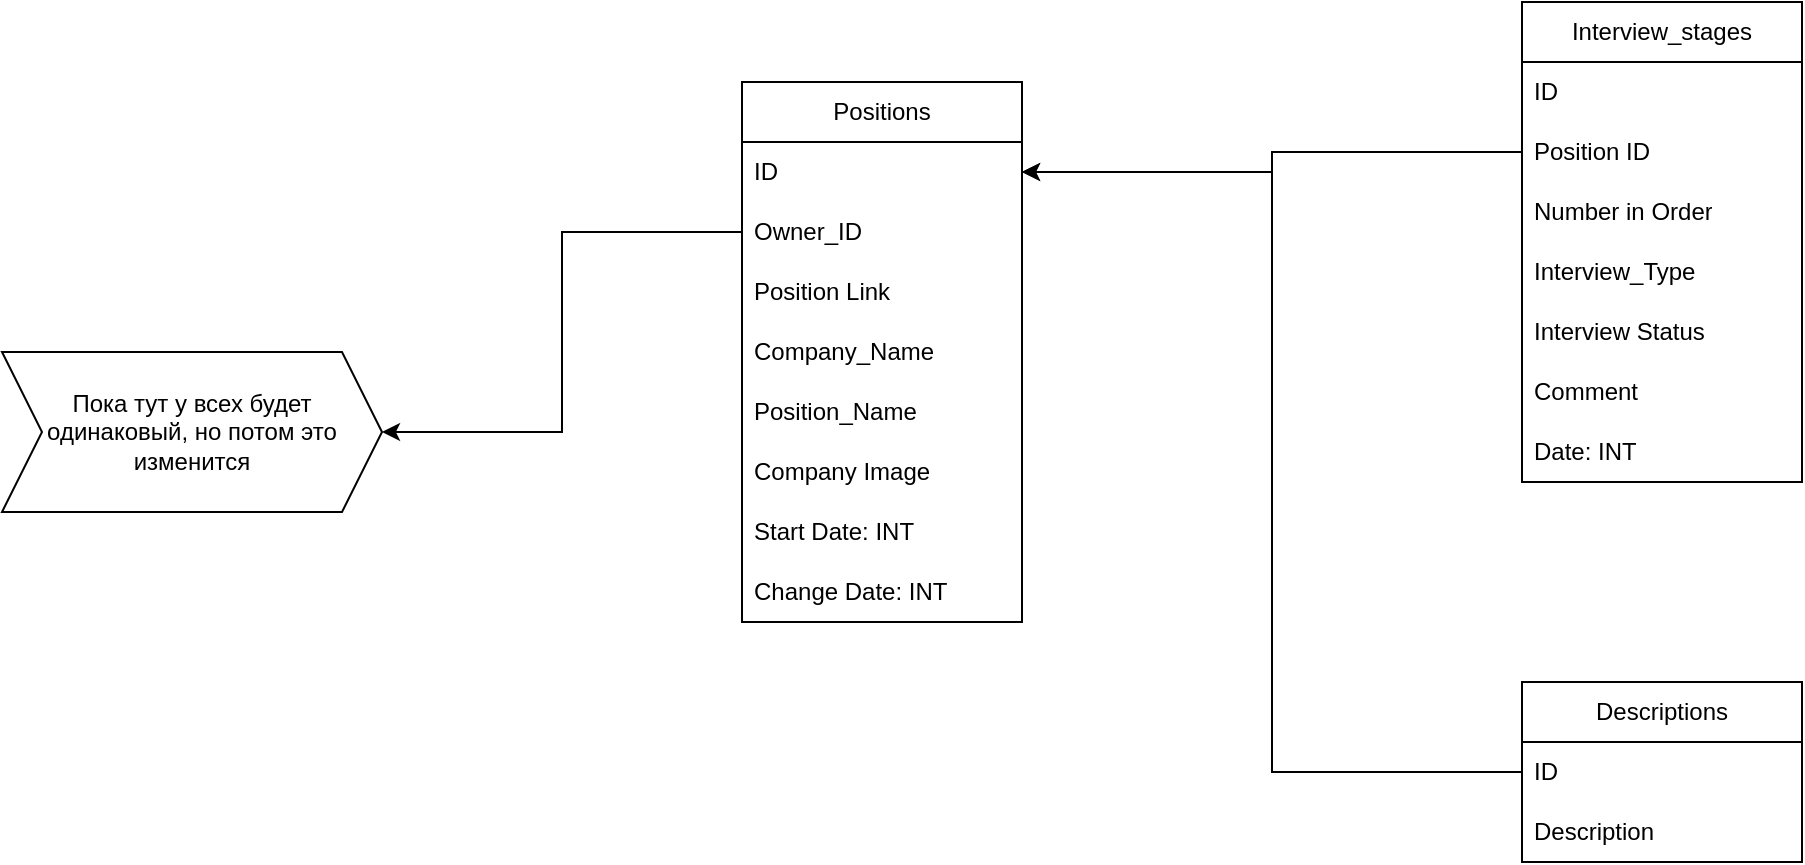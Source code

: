 <mxfile version="21.7.4" type="github">
  <diagram name="Страница — 1" id="JBfNgDBpth_-0yW9HTzY">
    <mxGraphModel dx="2501" dy="758" grid="1" gridSize="10" guides="1" tooltips="1" connect="1" arrows="1" fold="1" page="1" pageScale="1" pageWidth="827" pageHeight="1169" math="0" shadow="0">
      <root>
        <mxCell id="0" />
        <mxCell id="1" parent="0" />
        <mxCell id="GcCEw2OKkjjJGk0Dlv0A-1" value="Positions" style="swimlane;fontStyle=0;childLayout=stackLayout;horizontal=1;startSize=30;horizontalStack=0;resizeParent=1;resizeParentMax=0;resizeLast=0;collapsible=1;marginBottom=0;whiteSpace=wrap;html=1;" parent="1" vertex="1">
          <mxGeometry x="-10" y="70" width="140" height="270" as="geometry">
            <mxRectangle x="110" y="170" width="60" height="30" as="alternateBounds" />
          </mxGeometry>
        </mxCell>
        <mxCell id="GcCEw2OKkjjJGk0Dlv0A-2" value="ID" style="text;strokeColor=none;fillColor=none;align=left;verticalAlign=middle;spacingLeft=4;spacingRight=4;overflow=hidden;points=[[0,0.5],[1,0.5]];portConstraint=eastwest;rotatable=0;whiteSpace=wrap;html=1;" parent="GcCEw2OKkjjJGk0Dlv0A-1" vertex="1">
          <mxGeometry y="30" width="140" height="30" as="geometry" />
        </mxCell>
        <mxCell id="GcCEw2OKkjjJGk0Dlv0A-3" value="Owner_ID" style="text;strokeColor=none;fillColor=none;align=left;verticalAlign=middle;spacingLeft=4;spacingRight=4;overflow=hidden;points=[[0,0.5],[1,0.5]];portConstraint=eastwest;rotatable=0;whiteSpace=wrap;html=1;" parent="GcCEw2OKkjjJGk0Dlv0A-1" vertex="1">
          <mxGeometry y="60" width="140" height="30" as="geometry" />
        </mxCell>
        <mxCell id="Vl4LHNjb8i_QOGk0CzA--2" value="Position Link" style="text;strokeColor=none;fillColor=none;align=left;verticalAlign=middle;spacingLeft=4;spacingRight=4;overflow=hidden;points=[[0,0.5],[1,0.5]];portConstraint=eastwest;rotatable=0;whiteSpace=wrap;html=1;" parent="GcCEw2OKkjjJGk0Dlv0A-1" vertex="1">
          <mxGeometry y="90" width="140" height="30" as="geometry" />
        </mxCell>
        <mxCell id="GcCEw2OKkjjJGk0Dlv0A-4" value="Company_Name" style="text;strokeColor=none;fillColor=none;align=left;verticalAlign=middle;spacingLeft=4;spacingRight=4;overflow=hidden;points=[[0,0.5],[1,0.5]];portConstraint=eastwest;rotatable=0;whiteSpace=wrap;html=1;" parent="GcCEw2OKkjjJGk0Dlv0A-1" vertex="1">
          <mxGeometry y="120" width="140" height="30" as="geometry" />
        </mxCell>
        <mxCell id="GcCEw2OKkjjJGk0Dlv0A-10" value="Position_Name" style="text;strokeColor=none;fillColor=none;align=left;verticalAlign=middle;spacingLeft=4;spacingRight=4;overflow=hidden;points=[[0,0.5],[1,0.5]];portConstraint=eastwest;rotatable=0;whiteSpace=wrap;html=1;" parent="GcCEw2OKkjjJGk0Dlv0A-1" vertex="1">
          <mxGeometry y="150" width="140" height="30" as="geometry" />
        </mxCell>
        <mxCell id="tCqBOlEYTYnKAPC-Y1PE-1" value="Company Image" style="text;strokeColor=none;fillColor=none;align=left;verticalAlign=middle;spacingLeft=4;spacingRight=4;overflow=hidden;points=[[0,0.5],[1,0.5]];portConstraint=eastwest;rotatable=0;whiteSpace=wrap;html=1;" vertex="1" parent="GcCEw2OKkjjJGk0Dlv0A-1">
          <mxGeometry y="180" width="140" height="30" as="geometry" />
        </mxCell>
        <mxCell id="Vl4LHNjb8i_QOGk0CzA--3" value="Start Date: INT" style="text;strokeColor=none;fillColor=none;align=left;verticalAlign=middle;spacingLeft=4;spacingRight=4;overflow=hidden;points=[[0,0.5],[1,0.5]];portConstraint=eastwest;rotatable=0;whiteSpace=wrap;html=1;" parent="GcCEw2OKkjjJGk0Dlv0A-1" vertex="1">
          <mxGeometry y="210" width="140" height="30" as="geometry" />
        </mxCell>
        <mxCell id="Vl4LHNjb8i_QOGk0CzA--4" value="Change Date: INT" style="text;strokeColor=none;fillColor=none;align=left;verticalAlign=middle;spacingLeft=4;spacingRight=4;overflow=hidden;points=[[0,0.5],[1,0.5]];portConstraint=eastwest;rotatable=0;whiteSpace=wrap;html=1;" parent="GcCEw2OKkjjJGk0Dlv0A-1" vertex="1">
          <mxGeometry y="240" width="140" height="30" as="geometry" />
        </mxCell>
        <mxCell id="GcCEw2OKkjjJGk0Dlv0A-11" value="Interview_stages" style="swimlane;fontStyle=0;childLayout=stackLayout;horizontal=1;startSize=30;horizontalStack=0;resizeParent=1;resizeParentMax=0;resizeLast=0;collapsible=1;marginBottom=0;whiteSpace=wrap;html=1;" parent="1" vertex="1">
          <mxGeometry x="380" y="30" width="140" height="240" as="geometry" />
        </mxCell>
        <mxCell id="GcCEw2OKkjjJGk0Dlv0A-12" value="ID" style="text;strokeColor=none;fillColor=none;align=left;verticalAlign=middle;spacingLeft=4;spacingRight=4;overflow=hidden;points=[[0,0.5],[1,0.5]];portConstraint=eastwest;rotatable=0;whiteSpace=wrap;html=1;" parent="GcCEw2OKkjjJGk0Dlv0A-11" vertex="1">
          <mxGeometry y="30" width="140" height="30" as="geometry" />
        </mxCell>
        <mxCell id="GcCEw2OKkjjJGk0Dlv0A-15" value="Position ID" style="text;strokeColor=none;fillColor=none;align=left;verticalAlign=middle;spacingLeft=4;spacingRight=4;overflow=hidden;points=[[0,0.5],[1,0.5]];portConstraint=eastwest;rotatable=0;whiteSpace=wrap;html=1;" parent="GcCEw2OKkjjJGk0Dlv0A-11" vertex="1">
          <mxGeometry y="60" width="140" height="30" as="geometry" />
        </mxCell>
        <mxCell id="GcCEw2OKkjjJGk0Dlv0A-14" value="Number in Order" style="text;strokeColor=none;fillColor=none;align=left;verticalAlign=middle;spacingLeft=4;spacingRight=4;overflow=hidden;points=[[0,0.5],[1,0.5]];portConstraint=eastwest;rotatable=0;whiteSpace=wrap;html=1;" parent="GcCEw2OKkjjJGk0Dlv0A-11" vertex="1">
          <mxGeometry y="90" width="140" height="30" as="geometry" />
        </mxCell>
        <mxCell id="GcCEw2OKkjjJGk0Dlv0A-19" value="Interview_Type" style="text;strokeColor=none;fillColor=none;align=left;verticalAlign=middle;spacingLeft=4;spacingRight=4;overflow=hidden;points=[[0,0.5],[1,0.5]];portConstraint=eastwest;rotatable=0;whiteSpace=wrap;html=1;" parent="GcCEw2OKkjjJGk0Dlv0A-11" vertex="1">
          <mxGeometry y="120" width="140" height="30" as="geometry" />
        </mxCell>
        <mxCell id="Vl4LHNjb8i_QOGk0CzA--5" value="Interview Status" style="text;strokeColor=none;fillColor=none;align=left;verticalAlign=middle;spacingLeft=4;spacingRight=4;overflow=hidden;points=[[0,0.5],[1,0.5]];portConstraint=eastwest;rotatable=0;whiteSpace=wrap;html=1;" parent="GcCEw2OKkjjJGk0Dlv0A-11" vertex="1">
          <mxGeometry y="150" width="140" height="30" as="geometry" />
        </mxCell>
        <mxCell id="GcCEw2OKkjjJGk0Dlv0A-18" value="Comment" style="text;strokeColor=none;fillColor=none;align=left;verticalAlign=middle;spacingLeft=4;spacingRight=4;overflow=hidden;points=[[0,0.5],[1,0.5]];portConstraint=eastwest;rotatable=0;whiteSpace=wrap;html=1;" parent="GcCEw2OKkjjJGk0Dlv0A-11" vertex="1">
          <mxGeometry y="180" width="140" height="30" as="geometry" />
        </mxCell>
        <mxCell id="GcCEw2OKkjjJGk0Dlv0A-17" value="Date: INT" style="text;strokeColor=none;fillColor=none;align=left;verticalAlign=middle;spacingLeft=4;spacingRight=4;overflow=hidden;points=[[0,0.5],[1,0.5]];portConstraint=eastwest;rotatable=0;whiteSpace=wrap;html=1;" parent="GcCEw2OKkjjJGk0Dlv0A-11" vertex="1">
          <mxGeometry y="210" width="140" height="30" as="geometry" />
        </mxCell>
        <mxCell id="GcCEw2OKkjjJGk0Dlv0A-22" style="edgeStyle=orthogonalEdgeStyle;rounded=0;orthogonalLoop=1;jettySize=auto;html=1;exitX=0;exitY=0.5;exitDx=0;exitDy=0;entryX=1;entryY=0.5;entryDx=0;entryDy=0;" parent="1" source="GcCEw2OKkjjJGk0Dlv0A-3" target="GcCEw2OKkjjJGk0Dlv0A-23" edge="1">
          <mxGeometry relative="1" as="geometry">
            <mxPoint x="30" y="245" as="targetPoint" />
          </mxGeometry>
        </mxCell>
        <mxCell id="GcCEw2OKkjjJGk0Dlv0A-23" value="Пока тут у всех будет одинаковый, но потом это изменится" style="shape=step;perimeter=stepPerimeter;whiteSpace=wrap;html=1;fixedSize=1;" parent="1" vertex="1">
          <mxGeometry x="-380" y="205" width="190" height="80" as="geometry" />
        </mxCell>
        <mxCell id="GcCEw2OKkjjJGk0Dlv0A-24" value="Descriptions" style="swimlane;fontStyle=0;childLayout=stackLayout;horizontal=1;startSize=30;horizontalStack=0;resizeParent=1;resizeParentMax=0;resizeLast=0;collapsible=1;marginBottom=0;whiteSpace=wrap;html=1;" parent="1" vertex="1">
          <mxGeometry x="380" y="370" width="140" height="90" as="geometry" />
        </mxCell>
        <mxCell id="GcCEw2OKkjjJGk0Dlv0A-25" value="ID" style="text;strokeColor=none;fillColor=none;align=left;verticalAlign=middle;spacingLeft=4;spacingRight=4;overflow=hidden;points=[[0,0.5],[1,0.5]];portConstraint=eastwest;rotatable=0;whiteSpace=wrap;html=1;" parent="GcCEw2OKkjjJGk0Dlv0A-24" vertex="1">
          <mxGeometry y="30" width="140" height="30" as="geometry" />
        </mxCell>
        <mxCell id="GcCEw2OKkjjJGk0Dlv0A-26" value="Description" style="text;strokeColor=none;fillColor=none;align=left;verticalAlign=middle;spacingLeft=4;spacingRight=4;overflow=hidden;points=[[0,0.5],[1,0.5]];portConstraint=eastwest;rotatable=0;whiteSpace=wrap;html=1;" parent="GcCEw2OKkjjJGk0Dlv0A-24" vertex="1">
          <mxGeometry y="60" width="140" height="30" as="geometry" />
        </mxCell>
        <mxCell id="GcCEw2OKkjjJGk0Dlv0A-28" style="edgeStyle=orthogonalEdgeStyle;rounded=0;orthogonalLoop=1;jettySize=auto;html=1;exitX=0;exitY=0.5;exitDx=0;exitDy=0;entryX=1;entryY=0.5;entryDx=0;entryDy=0;" parent="1" source="GcCEw2OKkjjJGk0Dlv0A-25" target="GcCEw2OKkjjJGk0Dlv0A-2" edge="1">
          <mxGeometry relative="1" as="geometry">
            <mxPoint x="130" y="355" as="targetPoint" />
          </mxGeometry>
        </mxCell>
        <mxCell id="QccDpa5HjGCRJEqp0ASO-3" style="edgeStyle=orthogonalEdgeStyle;rounded=0;orthogonalLoop=1;jettySize=auto;html=1;exitX=0;exitY=0.5;exitDx=0;exitDy=0;entryX=1;entryY=0.5;entryDx=0;entryDy=0;" parent="1" source="GcCEw2OKkjjJGk0Dlv0A-15" target="GcCEw2OKkjjJGk0Dlv0A-2" edge="1">
          <mxGeometry relative="1" as="geometry">
            <mxPoint x="130" y="325" as="targetPoint" />
          </mxGeometry>
        </mxCell>
      </root>
    </mxGraphModel>
  </diagram>
</mxfile>

